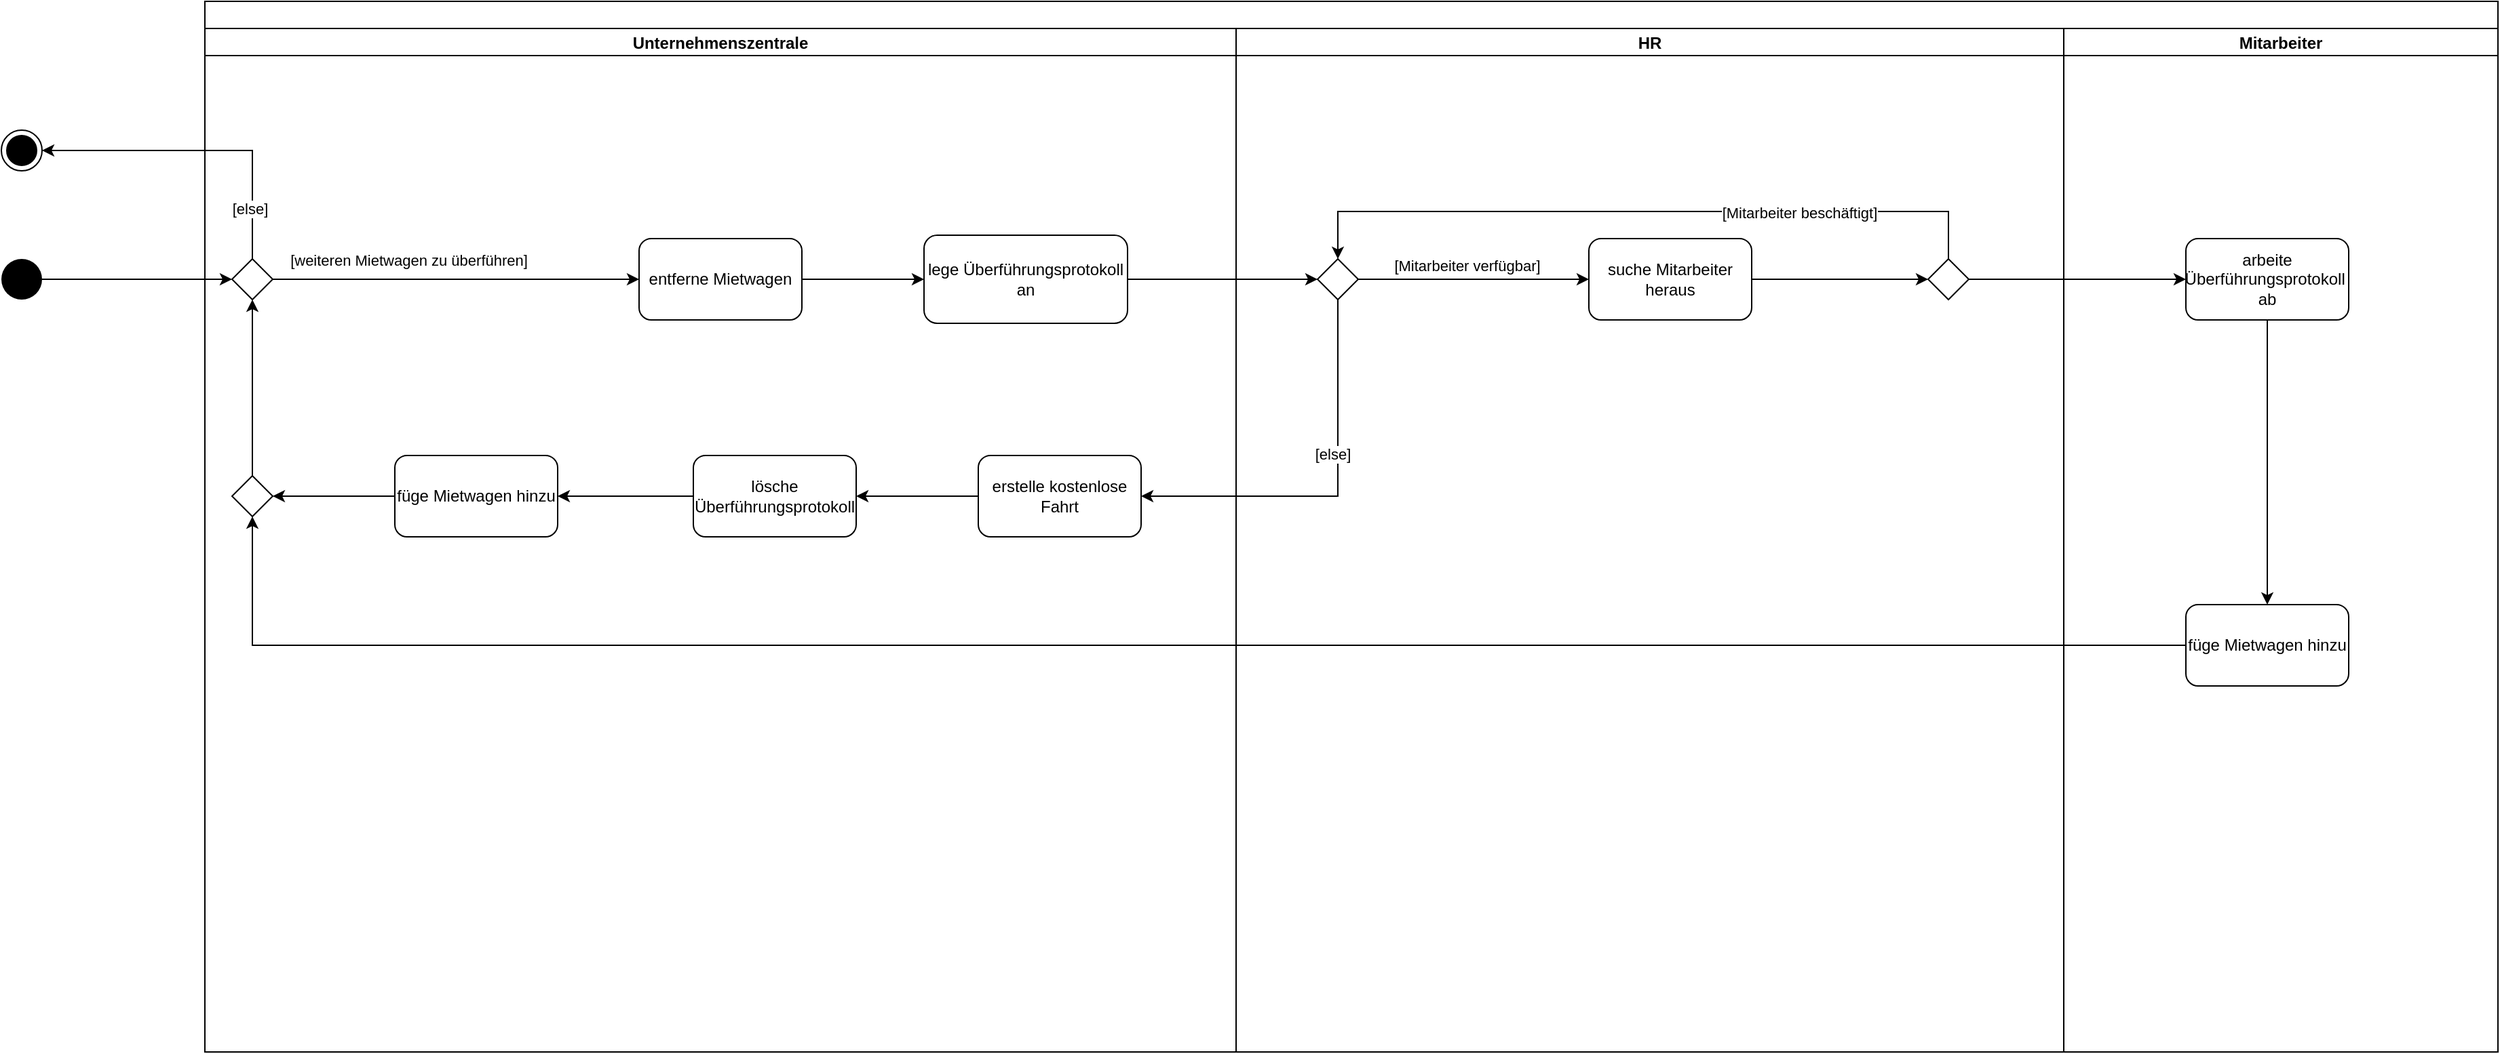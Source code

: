 <mxfile version="16.1.2" type="device"><diagram id="t8r6jcbtjAoI4g5qHGz0" name="Page-1"><mxGraphModel dx="2146" dy="1138" grid="1" gridSize="10" guides="1" tooltips="1" connect="1" arrows="1" fold="1" page="1" pageScale="1" pageWidth="850" pageHeight="1100" math="0" shadow="0"><root><mxCell id="0"/><mxCell id="1" parent="0"/><mxCell id="XjKsUI63GCD_gRbRc7GC-7" style="edgeStyle=orthogonalEdgeStyle;rounded=0;orthogonalLoop=1;jettySize=auto;html=1;entryX=0;entryY=0.5;entryDx=0;entryDy=0;" edge="1" parent="1" source="XjKsUI63GCD_gRbRc7GC-1" target="XjKsUI63GCD_gRbRc7GC-6"><mxGeometry relative="1" as="geometry"/></mxCell><mxCell id="XjKsUI63GCD_gRbRc7GC-1" value="" style="ellipse;fillColor=#000000;strokeColor=none;" vertex="1" parent="1"><mxGeometry x="60" y="285" width="30" height="30" as="geometry"/></mxCell><mxCell id="XjKsUI63GCD_gRbRc7GC-2" value="" style="ellipse;html=1;shape=endState;fillColor=#000000;strokeColor=#000000;" vertex="1" parent="1"><mxGeometry x="60" y="190" width="30" height="30" as="geometry"/></mxCell><mxCell id="XjKsUI63GCD_gRbRc7GC-9" value="" style="swimlane;childLayout=stackLayout;resizeParent=1;resizeParentMax=0;startSize=20;" vertex="1" parent="1"><mxGeometry x="210" y="95" width="1690" height="775" as="geometry"/></mxCell><mxCell id="XjKsUI63GCD_gRbRc7GC-10" value="Unternehmenszentrale" style="swimlane;startSize=20;" vertex="1" parent="XjKsUI63GCD_gRbRc7GC-9"><mxGeometry y="20" width="760" height="755" as="geometry"/></mxCell><mxCell id="XjKsUI63GCD_gRbRc7GC-6" value="" style="rhombus;" vertex="1" parent="XjKsUI63GCD_gRbRc7GC-10"><mxGeometry x="20" y="170" width="30" height="30" as="geometry"/></mxCell><mxCell id="XjKsUI63GCD_gRbRc7GC-14" style="edgeStyle=orthogonalEdgeStyle;rounded=0;orthogonalLoop=1;jettySize=auto;html=1;entryX=0;entryY=0.5;entryDx=0;entryDy=0;" edge="1" parent="XjKsUI63GCD_gRbRc7GC-10" source="XjKsUI63GCD_gRbRc7GC-5" target="XjKsUI63GCD_gRbRc7GC-13"><mxGeometry relative="1" as="geometry"/></mxCell><mxCell id="XjKsUI63GCD_gRbRc7GC-5" value="entferne Mietwagen" style="rounded=1;whiteSpace=wrap;html=1;" vertex="1" parent="XjKsUI63GCD_gRbRc7GC-10"><mxGeometry x="320" y="155" width="120" height="60" as="geometry"/></mxCell><mxCell id="XjKsUI63GCD_gRbRc7GC-13" value="lege Überführungsprotokoll an" style="rounded=1;whiteSpace=wrap;html=1;" vertex="1" parent="XjKsUI63GCD_gRbRc7GC-10"><mxGeometry x="530" y="152.5" width="150" height="65" as="geometry"/></mxCell><mxCell id="XjKsUI63GCD_gRbRc7GC-8" style="edgeStyle=orthogonalEdgeStyle;rounded=0;orthogonalLoop=1;jettySize=auto;html=1;exitX=1;exitY=0.5;exitDx=0;exitDy=0;entryX=0;entryY=0.5;entryDx=0;entryDy=0;" edge="1" parent="XjKsUI63GCD_gRbRc7GC-10" source="XjKsUI63GCD_gRbRc7GC-6" target="XjKsUI63GCD_gRbRc7GC-5"><mxGeometry relative="1" as="geometry"><mxPoint x="70" y="184.23" as="sourcePoint"/><mxPoint x="250" y="235" as="targetPoint"/></mxGeometry></mxCell><mxCell id="XjKsUI63GCD_gRbRc7GC-25" value="[weiteren Mietwagen zu überführen]" style="edgeLabel;html=1;align=center;verticalAlign=middle;resizable=0;points=[];" vertex="1" connectable="0" parent="XjKsUI63GCD_gRbRc7GC-8"><mxGeometry x="-0.258" y="3" relative="1" as="geometry"><mxPoint y="-11" as="offset"/></mxGeometry></mxCell><mxCell id="XjKsUI63GCD_gRbRc7GC-49" style="edgeStyle=orthogonalEdgeStyle;rounded=0;orthogonalLoop=1;jettySize=auto;html=1;entryX=0.5;entryY=1;entryDx=0;entryDy=0;" edge="1" parent="XjKsUI63GCD_gRbRc7GC-10" source="XjKsUI63GCD_gRbRc7GC-47" target="XjKsUI63GCD_gRbRc7GC-6"><mxGeometry relative="1" as="geometry"/></mxCell><mxCell id="XjKsUI63GCD_gRbRc7GC-47" value="" style="rhombus;" vertex="1" parent="XjKsUI63GCD_gRbRc7GC-10"><mxGeometry x="20" y="330" width="30" height="30" as="geometry"/></mxCell><mxCell id="XjKsUI63GCD_gRbRc7GC-52" style="edgeStyle=orthogonalEdgeStyle;rounded=0;orthogonalLoop=1;jettySize=auto;html=1;" edge="1" parent="XjKsUI63GCD_gRbRc7GC-10" source="XjKsUI63GCD_gRbRc7GC-37" target="XjKsUI63GCD_gRbRc7GC-51"><mxGeometry relative="1" as="geometry"/></mxCell><mxCell id="XjKsUI63GCD_gRbRc7GC-37" value="erstelle kostenlose Fahrt" style="rounded=1;whiteSpace=wrap;html=1;" vertex="1" parent="XjKsUI63GCD_gRbRc7GC-10"><mxGeometry x="570" y="315" width="120" height="60" as="geometry"/></mxCell><mxCell id="XjKsUI63GCD_gRbRc7GC-54" style="edgeStyle=orthogonalEdgeStyle;rounded=0;orthogonalLoop=1;jettySize=auto;html=1;entryX=1;entryY=0.5;entryDx=0;entryDy=0;" edge="1" parent="XjKsUI63GCD_gRbRc7GC-10" source="XjKsUI63GCD_gRbRc7GC-51" target="XjKsUI63GCD_gRbRc7GC-53"><mxGeometry relative="1" as="geometry"/></mxCell><mxCell id="XjKsUI63GCD_gRbRc7GC-51" value="lösche Überführungsprotokoll" style="rounded=1;whiteSpace=wrap;html=1;" vertex="1" parent="XjKsUI63GCD_gRbRc7GC-10"><mxGeometry x="360" y="315" width="120" height="60" as="geometry"/></mxCell><mxCell id="XjKsUI63GCD_gRbRc7GC-55" style="edgeStyle=orthogonalEdgeStyle;rounded=0;orthogonalLoop=1;jettySize=auto;html=1;entryX=1;entryY=0.5;entryDx=0;entryDy=0;" edge="1" parent="XjKsUI63GCD_gRbRc7GC-10" source="XjKsUI63GCD_gRbRc7GC-53" target="XjKsUI63GCD_gRbRc7GC-47"><mxGeometry relative="1" as="geometry"/></mxCell><mxCell id="XjKsUI63GCD_gRbRc7GC-53" value="füge Mietwagen hinzu" style="rounded=1;whiteSpace=wrap;html=1;" vertex="1" parent="XjKsUI63GCD_gRbRc7GC-10"><mxGeometry x="140" y="315" width="120" height="60" as="geometry"/></mxCell><mxCell id="XjKsUI63GCD_gRbRc7GC-11" value="HR" style="swimlane;startSize=20;" vertex="1" parent="XjKsUI63GCD_gRbRc7GC-9"><mxGeometry x="760" y="20" width="610" height="755" as="geometry"/></mxCell><mxCell id="XjKsUI63GCD_gRbRc7GC-43" style="edgeStyle=orthogonalEdgeStyle;rounded=0;orthogonalLoop=1;jettySize=auto;html=1;entryX=0.5;entryY=0;entryDx=0;entryDy=0;" edge="1" parent="XjKsUI63GCD_gRbRc7GC-11" source="XjKsUI63GCD_gRbRc7GC-29" target="XjKsUI63GCD_gRbRc7GC-34"><mxGeometry relative="1" as="geometry"><Array as="points"><mxPoint x="525" y="135"/><mxPoint x="75" y="135"/></Array></mxGeometry></mxCell><mxCell id="XjKsUI63GCD_gRbRc7GC-44" value="[Mitarbeiter beschäftigt]" style="edgeLabel;html=1;align=center;verticalAlign=middle;resizable=0;points=[];" vertex="1" connectable="0" parent="XjKsUI63GCD_gRbRc7GC-43"><mxGeometry x="-0.451" y="1" relative="1" as="geometry"><mxPoint x="-3" as="offset"/></mxGeometry></mxCell><mxCell id="XjKsUI63GCD_gRbRc7GC-29" value="" style="rhombus;" vertex="1" parent="XjKsUI63GCD_gRbRc7GC-11"><mxGeometry x="510" y="170" width="30" height="30" as="geometry"/></mxCell><mxCell id="XjKsUI63GCD_gRbRc7GC-32" style="edgeStyle=orthogonalEdgeStyle;rounded=0;orthogonalLoop=1;jettySize=auto;html=1;entryX=0;entryY=0.5;entryDx=0;entryDy=0;" edge="1" parent="XjKsUI63GCD_gRbRc7GC-11" source="XjKsUI63GCD_gRbRc7GC-30" target="XjKsUI63GCD_gRbRc7GC-29"><mxGeometry relative="1" as="geometry"/></mxCell><mxCell id="XjKsUI63GCD_gRbRc7GC-30" value="suche Mitarbeiter heraus" style="whiteSpace=wrap;html=1;rounded=1;" vertex="1" parent="XjKsUI63GCD_gRbRc7GC-11"><mxGeometry x="260" y="155" width="120" height="60" as="geometry"/></mxCell><mxCell id="XjKsUI63GCD_gRbRc7GC-39" style="edgeStyle=orthogonalEdgeStyle;rounded=0;orthogonalLoop=1;jettySize=auto;html=1;entryX=0;entryY=0.5;entryDx=0;entryDy=0;" edge="1" parent="XjKsUI63GCD_gRbRc7GC-11" source="XjKsUI63GCD_gRbRc7GC-34" target="XjKsUI63GCD_gRbRc7GC-30"><mxGeometry relative="1" as="geometry"/></mxCell><mxCell id="XjKsUI63GCD_gRbRc7GC-40" value="[Mitarbeiter verfügbar]" style="edgeLabel;html=1;align=center;verticalAlign=middle;resizable=0;points=[];" vertex="1" connectable="0" parent="XjKsUI63GCD_gRbRc7GC-39"><mxGeometry x="-0.311" y="-4" relative="1" as="geometry"><mxPoint x="21" y="-14" as="offset"/></mxGeometry></mxCell><mxCell id="XjKsUI63GCD_gRbRc7GC-34" value="" style="rhombus;" vertex="1" parent="XjKsUI63GCD_gRbRc7GC-11"><mxGeometry x="60" y="170" width="30" height="30" as="geometry"/></mxCell><mxCell id="XjKsUI63GCD_gRbRc7GC-12" value="Mitarbeiter" style="swimlane;startSize=20;" vertex="1" parent="XjKsUI63GCD_gRbRc7GC-9"><mxGeometry x="1370" y="20" width="320" height="755" as="geometry"/></mxCell><mxCell id="XjKsUI63GCD_gRbRc7GC-20" style="edgeStyle=orthogonalEdgeStyle;rounded=0;orthogonalLoop=1;jettySize=auto;html=1;" edge="1" parent="XjKsUI63GCD_gRbRc7GC-12" source="XjKsUI63GCD_gRbRc7GC-17" target="XjKsUI63GCD_gRbRc7GC-19"><mxGeometry relative="1" as="geometry"/></mxCell><mxCell id="XjKsUI63GCD_gRbRc7GC-17" value="arbeite Überführungsprotokoll&amp;nbsp; ab" style="rounded=1;whiteSpace=wrap;html=1;" vertex="1" parent="XjKsUI63GCD_gRbRc7GC-12"><mxGeometry x="90" y="155" width="120" height="60" as="geometry"/></mxCell><mxCell id="XjKsUI63GCD_gRbRc7GC-19" value="füge Mietwagen hinzu" style="rounded=1;whiteSpace=wrap;html=1;" vertex="1" parent="XjKsUI63GCD_gRbRc7GC-12"><mxGeometry x="90" y="425" width="120" height="60" as="geometry"/></mxCell><mxCell id="XjKsUI63GCD_gRbRc7GC-35" style="edgeStyle=orthogonalEdgeStyle;rounded=0;orthogonalLoop=1;jettySize=auto;html=1;entryX=0;entryY=0.5;entryDx=0;entryDy=0;" edge="1" parent="XjKsUI63GCD_gRbRc7GC-9" source="XjKsUI63GCD_gRbRc7GC-13" target="XjKsUI63GCD_gRbRc7GC-34"><mxGeometry relative="1" as="geometry"/></mxCell><mxCell id="XjKsUI63GCD_gRbRc7GC-45" style="edgeStyle=orthogonalEdgeStyle;rounded=0;orthogonalLoop=1;jettySize=auto;html=1;entryX=0;entryY=0.5;entryDx=0;entryDy=0;" edge="1" parent="XjKsUI63GCD_gRbRc7GC-9" source="XjKsUI63GCD_gRbRc7GC-29" target="XjKsUI63GCD_gRbRc7GC-17"><mxGeometry relative="1" as="geometry"/></mxCell><mxCell id="XjKsUI63GCD_gRbRc7GC-50" style="edgeStyle=orthogonalEdgeStyle;rounded=0;orthogonalLoop=1;jettySize=auto;html=1;entryX=0.5;entryY=1;entryDx=0;entryDy=0;" edge="1" parent="XjKsUI63GCD_gRbRc7GC-9" source="XjKsUI63GCD_gRbRc7GC-19" target="XjKsUI63GCD_gRbRc7GC-47"><mxGeometry relative="1" as="geometry"/></mxCell><mxCell id="XjKsUI63GCD_gRbRc7GC-38" value="" style="edgeStyle=orthogonalEdgeStyle;rounded=0;orthogonalLoop=1;jettySize=auto;html=1;" edge="1" parent="XjKsUI63GCD_gRbRc7GC-9" source="XjKsUI63GCD_gRbRc7GC-34" target="XjKsUI63GCD_gRbRc7GC-37"><mxGeometry relative="1" as="geometry"><Array as="points"><mxPoint x="835" y="365"/></Array></mxGeometry></mxCell><mxCell id="XjKsUI63GCD_gRbRc7GC-42" value="[else]" style="edgeLabel;html=1;align=center;verticalAlign=middle;resizable=0;points=[];" vertex="1" connectable="0" parent="XjKsUI63GCD_gRbRc7GC-38"><mxGeometry x="-0.217" y="-4" relative="1" as="geometry"><mxPoint as="offset"/></mxGeometry></mxCell><mxCell id="XjKsUI63GCD_gRbRc7GC-26" style="edgeStyle=orthogonalEdgeStyle;rounded=0;orthogonalLoop=1;jettySize=auto;html=1;entryX=1;entryY=0.5;entryDx=0;entryDy=0;" edge="1" parent="1" source="XjKsUI63GCD_gRbRc7GC-6" target="XjKsUI63GCD_gRbRc7GC-2"><mxGeometry relative="1" as="geometry"><Array as="points"><mxPoint x="245" y="205"/></Array></mxGeometry></mxCell><mxCell id="XjKsUI63GCD_gRbRc7GC-28" value="[else]" style="edgeLabel;html=1;align=center;verticalAlign=middle;resizable=0;points=[];" vertex="1" connectable="0" parent="XjKsUI63GCD_gRbRc7GC-26"><mxGeometry x="-0.681" y="2" relative="1" as="geometry"><mxPoint as="offset"/></mxGeometry></mxCell></root></mxGraphModel></diagram></mxfile>